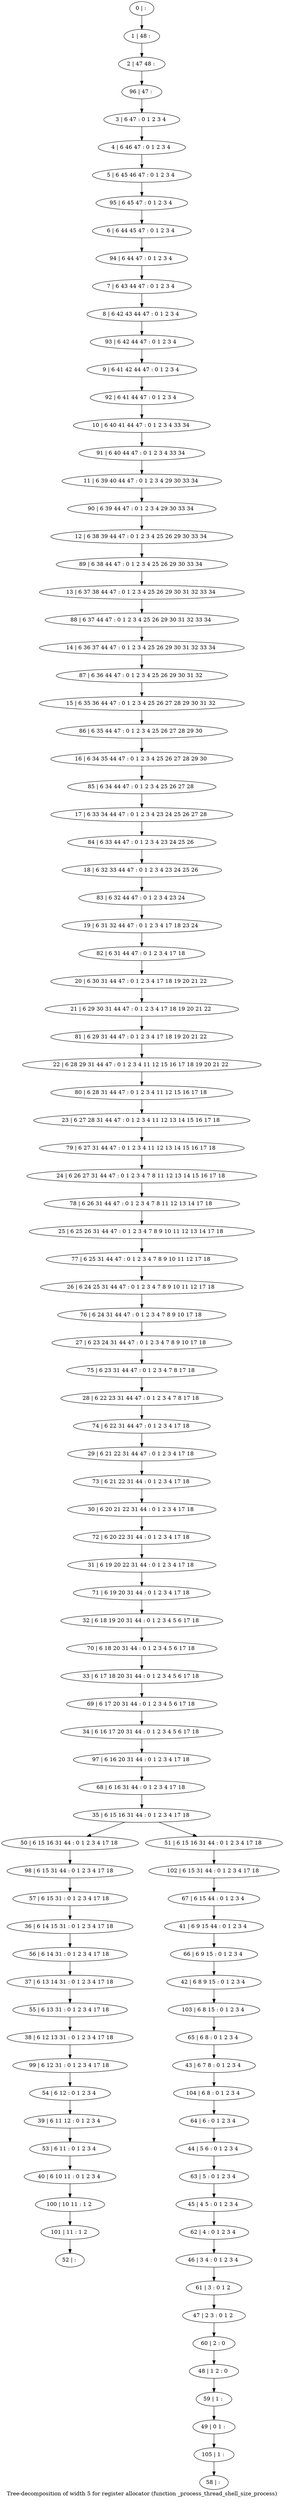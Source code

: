 digraph G {
graph [label="Tree-decomposition of width 5 for register allocator (function _process_thread_shell_size_process)"]
0[label="0 | : "];
1[label="1 | 48 : "];
2[label="2 | 47 48 : "];
3[label="3 | 6 47 : 0 1 2 3 4 "];
4[label="4 | 6 46 47 : 0 1 2 3 4 "];
5[label="5 | 6 45 46 47 : 0 1 2 3 4 "];
6[label="6 | 6 44 45 47 : 0 1 2 3 4 "];
7[label="7 | 6 43 44 47 : 0 1 2 3 4 "];
8[label="8 | 6 42 43 44 47 : 0 1 2 3 4 "];
9[label="9 | 6 41 42 44 47 : 0 1 2 3 4 "];
10[label="10 | 6 40 41 44 47 : 0 1 2 3 4 33 34 "];
11[label="11 | 6 39 40 44 47 : 0 1 2 3 4 29 30 33 34 "];
12[label="12 | 6 38 39 44 47 : 0 1 2 3 4 25 26 29 30 33 34 "];
13[label="13 | 6 37 38 44 47 : 0 1 2 3 4 25 26 29 30 31 32 33 34 "];
14[label="14 | 6 36 37 44 47 : 0 1 2 3 4 25 26 29 30 31 32 33 34 "];
15[label="15 | 6 35 36 44 47 : 0 1 2 3 4 25 26 27 28 29 30 31 32 "];
16[label="16 | 6 34 35 44 47 : 0 1 2 3 4 25 26 27 28 29 30 "];
17[label="17 | 6 33 34 44 47 : 0 1 2 3 4 23 24 25 26 27 28 "];
18[label="18 | 6 32 33 44 47 : 0 1 2 3 4 23 24 25 26 "];
19[label="19 | 6 31 32 44 47 : 0 1 2 3 4 17 18 23 24 "];
20[label="20 | 6 30 31 44 47 : 0 1 2 3 4 17 18 19 20 21 22 "];
21[label="21 | 6 29 30 31 44 47 : 0 1 2 3 4 17 18 19 20 21 22 "];
22[label="22 | 6 28 29 31 44 47 : 0 1 2 3 4 11 12 15 16 17 18 19 20 21 22 "];
23[label="23 | 6 27 28 31 44 47 : 0 1 2 3 4 11 12 13 14 15 16 17 18 "];
24[label="24 | 6 26 27 31 44 47 : 0 1 2 3 4 7 8 11 12 13 14 15 16 17 18 "];
25[label="25 | 6 25 26 31 44 47 : 0 1 2 3 4 7 8 9 10 11 12 13 14 17 18 "];
26[label="26 | 6 24 25 31 44 47 : 0 1 2 3 4 7 8 9 10 11 12 17 18 "];
27[label="27 | 6 23 24 31 44 47 : 0 1 2 3 4 7 8 9 10 17 18 "];
28[label="28 | 6 22 23 31 44 47 : 0 1 2 3 4 7 8 17 18 "];
29[label="29 | 6 21 22 31 44 47 : 0 1 2 3 4 17 18 "];
30[label="30 | 6 20 21 22 31 44 : 0 1 2 3 4 17 18 "];
31[label="31 | 6 19 20 22 31 44 : 0 1 2 3 4 17 18 "];
32[label="32 | 6 18 19 20 31 44 : 0 1 2 3 4 5 6 17 18 "];
33[label="33 | 6 17 18 20 31 44 : 0 1 2 3 4 5 6 17 18 "];
34[label="34 | 6 16 17 20 31 44 : 0 1 2 3 4 5 6 17 18 "];
35[label="35 | 6 15 16 31 44 : 0 1 2 3 4 17 18 "];
36[label="36 | 6 14 15 31 : 0 1 2 3 4 17 18 "];
37[label="37 | 6 13 14 31 : 0 1 2 3 4 17 18 "];
38[label="38 | 6 12 13 31 : 0 1 2 3 4 17 18 "];
39[label="39 | 6 11 12 : 0 1 2 3 4 "];
40[label="40 | 6 10 11 : 0 1 2 3 4 "];
41[label="41 | 6 9 15 44 : 0 1 2 3 4 "];
42[label="42 | 6 8 9 15 : 0 1 2 3 4 "];
43[label="43 | 6 7 8 : 0 1 2 3 4 "];
44[label="44 | 5 6 : 0 1 2 3 4 "];
45[label="45 | 4 5 : 0 1 2 3 4 "];
46[label="46 | 3 4 : 0 1 2 3 4 "];
47[label="47 | 2 3 : 0 1 2 "];
48[label="48 | 1 2 : 0 "];
49[label="49 | 0 1 : "];
50[label="50 | 6 15 16 31 44 : 0 1 2 3 4 17 18 "];
51[label="51 | 6 15 16 31 44 : 0 1 2 3 4 17 18 "];
52[label="52 | : "];
53[label="53 | 6 11 : 0 1 2 3 4 "];
54[label="54 | 6 12 : 0 1 2 3 4 "];
55[label="55 | 6 13 31 : 0 1 2 3 4 17 18 "];
56[label="56 | 6 14 31 : 0 1 2 3 4 17 18 "];
57[label="57 | 6 15 31 : 0 1 2 3 4 17 18 "];
58[label="58 | : "];
59[label="59 | 1 : "];
60[label="60 | 2 : 0 "];
61[label="61 | 3 : 0 1 2 "];
62[label="62 | 4 : 0 1 2 3 4 "];
63[label="63 | 5 : 0 1 2 3 4 "];
64[label="64 | 6 : 0 1 2 3 4 "];
65[label="65 | 6 8 : 0 1 2 3 4 "];
66[label="66 | 6 9 15 : 0 1 2 3 4 "];
67[label="67 | 6 15 44 : 0 1 2 3 4 "];
68[label="68 | 6 16 31 44 : 0 1 2 3 4 17 18 "];
69[label="69 | 6 17 20 31 44 : 0 1 2 3 4 5 6 17 18 "];
70[label="70 | 6 18 20 31 44 : 0 1 2 3 4 5 6 17 18 "];
71[label="71 | 6 19 20 31 44 : 0 1 2 3 4 17 18 "];
72[label="72 | 6 20 22 31 44 : 0 1 2 3 4 17 18 "];
73[label="73 | 6 21 22 31 44 : 0 1 2 3 4 17 18 "];
74[label="74 | 6 22 31 44 47 : 0 1 2 3 4 17 18 "];
75[label="75 | 6 23 31 44 47 : 0 1 2 3 4 7 8 17 18 "];
76[label="76 | 6 24 31 44 47 : 0 1 2 3 4 7 8 9 10 17 18 "];
77[label="77 | 6 25 31 44 47 : 0 1 2 3 4 7 8 9 10 11 12 17 18 "];
78[label="78 | 6 26 31 44 47 : 0 1 2 3 4 7 8 11 12 13 14 17 18 "];
79[label="79 | 6 27 31 44 47 : 0 1 2 3 4 11 12 13 14 15 16 17 18 "];
80[label="80 | 6 28 31 44 47 : 0 1 2 3 4 11 12 15 16 17 18 "];
81[label="81 | 6 29 31 44 47 : 0 1 2 3 4 17 18 19 20 21 22 "];
82[label="82 | 6 31 44 47 : 0 1 2 3 4 17 18 "];
83[label="83 | 6 32 44 47 : 0 1 2 3 4 23 24 "];
84[label="84 | 6 33 44 47 : 0 1 2 3 4 23 24 25 26 "];
85[label="85 | 6 34 44 47 : 0 1 2 3 4 25 26 27 28 "];
86[label="86 | 6 35 44 47 : 0 1 2 3 4 25 26 27 28 29 30 "];
87[label="87 | 6 36 44 47 : 0 1 2 3 4 25 26 29 30 31 32 "];
88[label="88 | 6 37 44 47 : 0 1 2 3 4 25 26 29 30 31 32 33 34 "];
89[label="89 | 6 38 44 47 : 0 1 2 3 4 25 26 29 30 33 34 "];
90[label="90 | 6 39 44 47 : 0 1 2 3 4 29 30 33 34 "];
91[label="91 | 6 40 44 47 : 0 1 2 3 4 33 34 "];
92[label="92 | 6 41 44 47 : 0 1 2 3 4 "];
93[label="93 | 6 42 44 47 : 0 1 2 3 4 "];
94[label="94 | 6 44 47 : 0 1 2 3 4 "];
95[label="95 | 6 45 47 : 0 1 2 3 4 "];
96[label="96 | 47 : "];
97[label="97 | 6 16 20 31 44 : 0 1 2 3 4 17 18 "];
98[label="98 | 6 15 31 44 : 0 1 2 3 4 17 18 "];
99[label="99 | 6 12 31 : 0 1 2 3 4 17 18 "];
100[label="100 | 10 11 : 1 2 "];
101[label="101 | 11 : 1 2 "];
102[label="102 | 6 15 31 44 : 0 1 2 3 4 17 18 "];
103[label="103 | 6 8 15 : 0 1 2 3 4 "];
104[label="104 | 6 8 : 0 1 2 3 4 "];
105[label="105 | 1 : "];
0->1 ;
1->2 ;
3->4 ;
4->5 ;
7->8 ;
20->21 ;
35->50 ;
35->51 ;
53->40 ;
39->53 ;
54->39 ;
55->38 ;
37->55 ;
56->37 ;
36->56 ;
57->36 ;
59->49 ;
48->59 ;
60->48 ;
47->60 ;
61->47 ;
46->61 ;
62->46 ;
45->62 ;
63->45 ;
44->63 ;
64->44 ;
65->43 ;
66->42 ;
41->66 ;
67->41 ;
68->35 ;
69->34 ;
33->69 ;
70->33 ;
32->70 ;
71->32 ;
31->71 ;
72->31 ;
30->72 ;
73->30 ;
29->73 ;
74->29 ;
28->74 ;
75->28 ;
27->75 ;
76->27 ;
26->76 ;
77->26 ;
25->77 ;
78->25 ;
24->78 ;
79->24 ;
23->79 ;
80->23 ;
22->80 ;
81->22 ;
21->81 ;
82->20 ;
19->82 ;
83->19 ;
18->83 ;
84->18 ;
17->84 ;
85->17 ;
16->85 ;
86->16 ;
15->86 ;
87->15 ;
14->87 ;
88->14 ;
13->88 ;
89->13 ;
12->89 ;
90->12 ;
11->90 ;
91->11 ;
10->91 ;
92->10 ;
9->92 ;
93->9 ;
8->93 ;
94->7 ;
6->94 ;
95->6 ;
5->95 ;
96->3 ;
2->96 ;
97->68 ;
34->97 ;
98->57 ;
50->98 ;
99->54 ;
38->99 ;
40->100 ;
101->52 ;
100->101 ;
102->67 ;
51->102 ;
103->65 ;
42->103 ;
104->64 ;
43->104 ;
105->58 ;
49->105 ;
}
